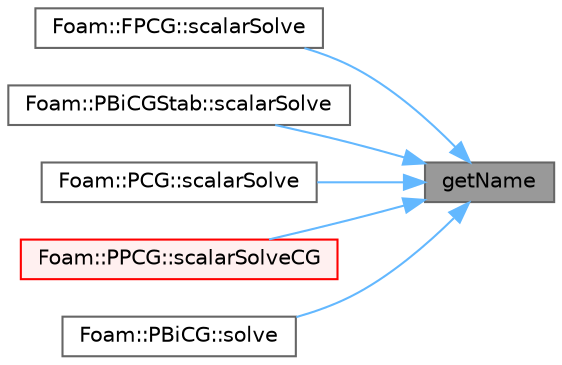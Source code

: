 digraph "getName"
{
 // LATEX_PDF_SIZE
  bgcolor="transparent";
  edge [fontname=Helvetica,fontsize=10,labelfontname=Helvetica,labelfontsize=10];
  node [fontname=Helvetica,fontsize=10,shape=box,height=0.2,width=0.4];
  rankdir="RL";
  Node1 [id="Node000001",label="getName",height=0.2,width=0.4,color="gray40", fillcolor="grey60", style="filled", fontcolor="black",tooltip=" "];
  Node1 -> Node2 [id="edge1_Node000001_Node000002",dir="back",color="steelblue1",style="solid",tooltip=" "];
  Node2 [id="Node000002",label="Foam::FPCG::scalarSolve",height=0.2,width=0.4,color="grey40", fillcolor="white", style="filled",URL="$classFoam_1_1FPCG.html#a9d3763c12e6306189315ac4e33517f35",tooltip=" "];
  Node1 -> Node3 [id="edge2_Node000001_Node000003",dir="back",color="steelblue1",style="solid",tooltip=" "];
  Node3 [id="Node000003",label="Foam::PBiCGStab::scalarSolve",height=0.2,width=0.4,color="grey40", fillcolor="white", style="filled",URL="$classFoam_1_1PBiCGStab.html#a9d3763c12e6306189315ac4e33517f35",tooltip=" "];
  Node1 -> Node4 [id="edge3_Node000001_Node000004",dir="back",color="steelblue1",style="solid",tooltip=" "];
  Node4 [id="Node000004",label="Foam::PCG::scalarSolve",height=0.2,width=0.4,color="grey40", fillcolor="white", style="filled",URL="$classFoam_1_1PCG.html#a9d3763c12e6306189315ac4e33517f35",tooltip=" "];
  Node1 -> Node5 [id="edge4_Node000001_Node000005",dir="back",color="steelblue1",style="solid",tooltip=" "];
  Node5 [id="Node000005",label="Foam::PPCG::scalarSolveCG",height=0.2,width=0.4,color="red", fillcolor="#FFF0F0", style="filled",URL="$classFoam_1_1PPCG.html#a2a2d33007a98d708e880863445b8783d",tooltip=" "];
  Node1 -> Node7 [id="edge5_Node000001_Node000007",dir="back",color="steelblue1",style="solid",tooltip=" "];
  Node7 [id="Node000007",label="Foam::PBiCG::solve",height=0.2,width=0.4,color="grey40", fillcolor="white", style="filled",URL="$classFoam_1_1PBiCG.html#ad38597d099f9905e3f399b01af791bcb",tooltip=" "];
}
